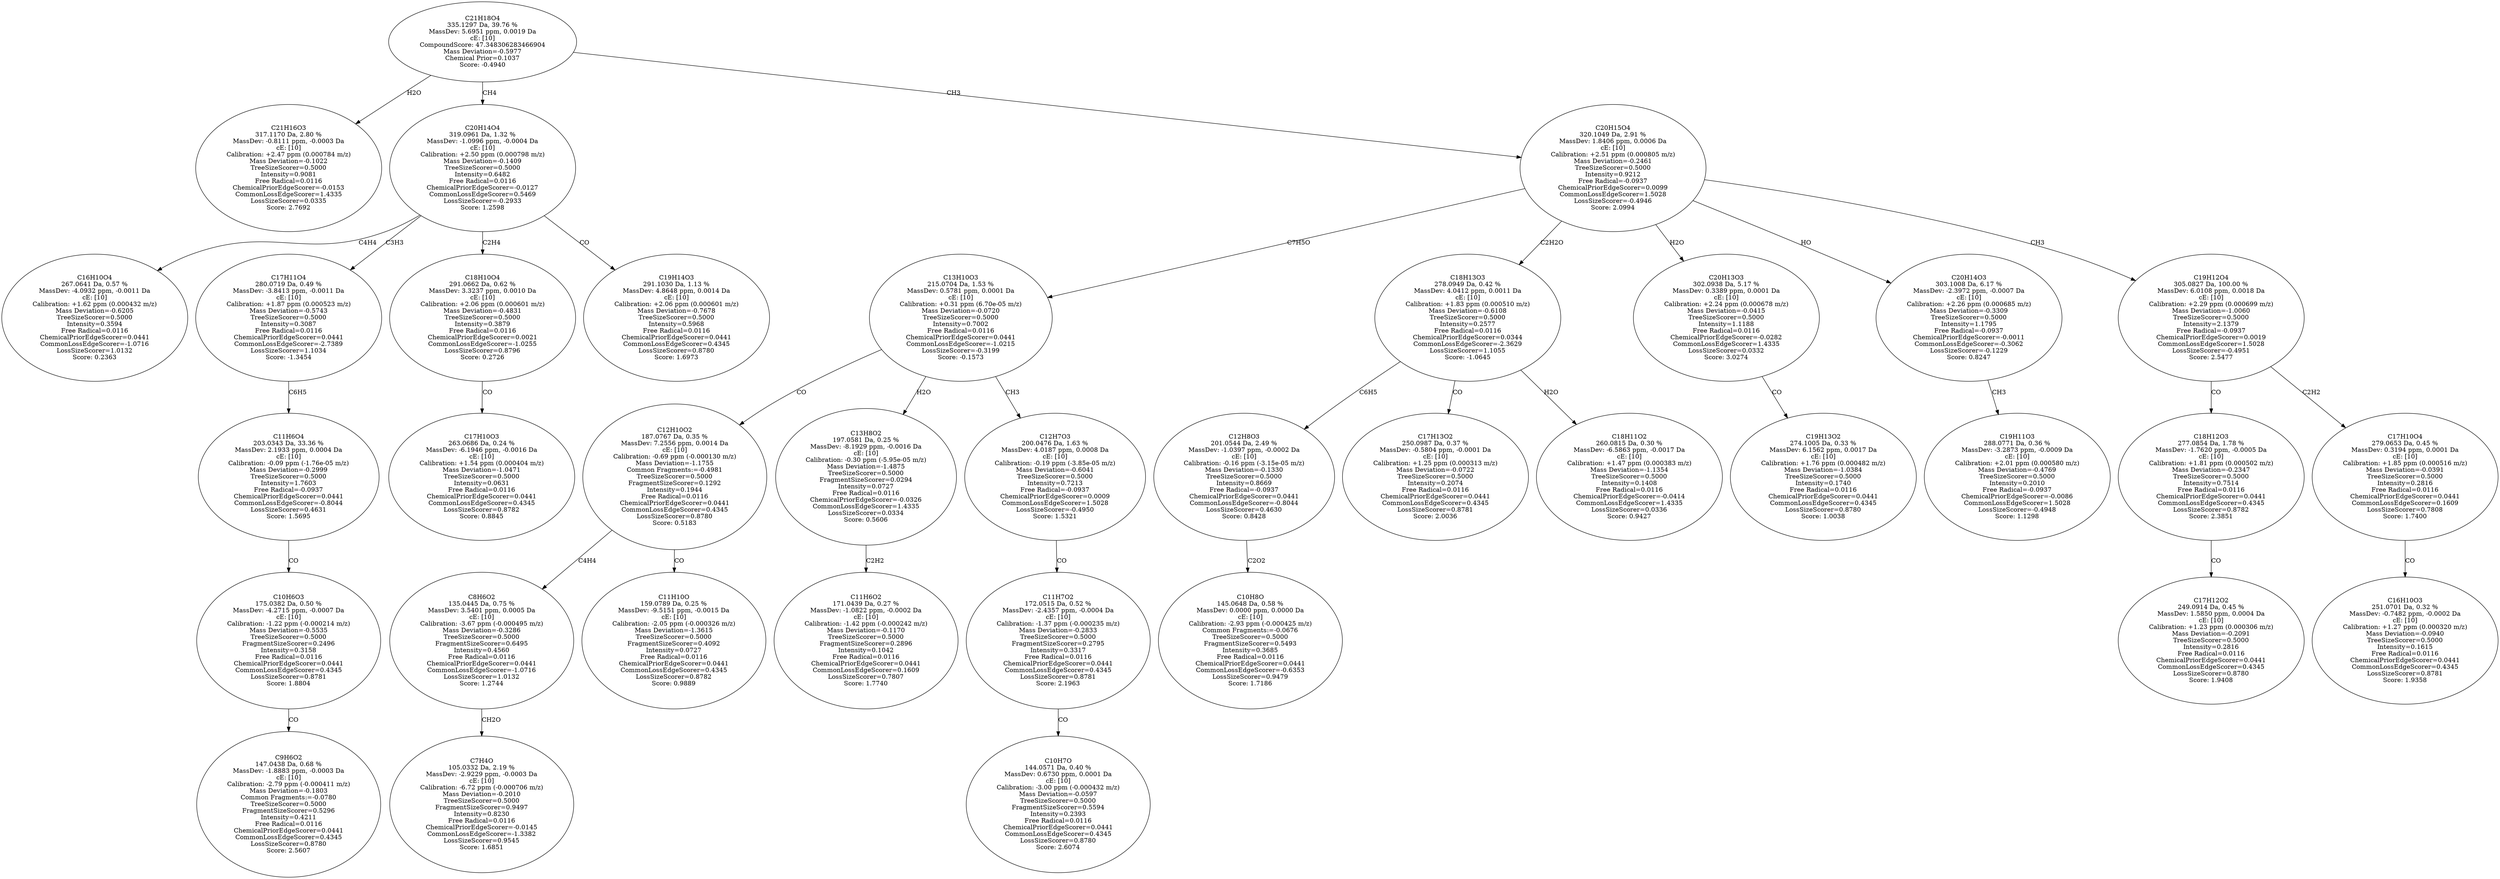 strict digraph {
v1 [label="C21H16O3\n317.1170 Da, 2.80 %\nMassDev: -0.8111 ppm, -0.0003 Da\ncE: [10]\nCalibration: +2.47 ppm (0.000784 m/z)\nMass Deviation=-0.1022\nTreeSizeScorer=0.5000\nIntensity=0.9081\nFree Radical=0.0116\nChemicalPriorEdgeScorer=-0.0153\nCommonLossEdgeScorer=1.4335\nLossSizeScorer=0.0335\nScore: 2.7692"];
v2 [label="C16H10O4\n267.0641 Da, 0.57 %\nMassDev: -4.0932 ppm, -0.0011 Da\ncE: [10]\nCalibration: +1.62 ppm (0.000432 m/z)\nMass Deviation=-0.6205\nTreeSizeScorer=0.5000\nIntensity=0.3594\nFree Radical=0.0116\nChemicalPriorEdgeScorer=0.0441\nCommonLossEdgeScorer=-1.0716\nLossSizeScorer=1.0132\nScore: 0.2363"];
v3 [label="C9H6O2\n147.0438 Da, 0.68 %\nMassDev: -1.8883 ppm, -0.0003 Da\ncE: [10]\nCalibration: -2.79 ppm (-0.000411 m/z)\nMass Deviation=-0.1803\nCommon Fragments:=-0.0780\nTreeSizeScorer=0.5000\nFragmentSizeScorer=0.5296\nIntensity=0.4211\nFree Radical=0.0116\nChemicalPriorEdgeScorer=0.0441\nCommonLossEdgeScorer=0.4345\nLossSizeScorer=0.8780\nScore: 2.5607"];
v4 [label="C10H6O3\n175.0382 Da, 0.50 %\nMassDev: -4.2715 ppm, -0.0007 Da\ncE: [10]\nCalibration: -1.22 ppm (-0.000214 m/z)\nMass Deviation=-0.5535\nTreeSizeScorer=0.5000\nFragmentSizeScorer=0.2496\nIntensity=0.3158\nFree Radical=0.0116\nChemicalPriorEdgeScorer=0.0441\nCommonLossEdgeScorer=0.4345\nLossSizeScorer=0.8781\nScore: 1.8804"];
v5 [label="C11H6O4\n203.0343 Da, 33.36 %\nMassDev: 2.1933 ppm, 0.0004 Da\ncE: [10]\nCalibration: -0.09 ppm (-1.76e-05 m/z)\nMass Deviation=-0.2999\nTreeSizeScorer=0.5000\nIntensity=1.7603\nFree Radical=-0.0937\nChemicalPriorEdgeScorer=0.0441\nCommonLossEdgeScorer=-0.8044\nLossSizeScorer=0.4631\nScore: 1.5695"];
v6 [label="C17H11O4\n280.0719 Da, 0.49 %\nMassDev: -3.8413 ppm, -0.0011 Da\ncE: [10]\nCalibration: +1.87 ppm (0.000523 m/z)\nMass Deviation=-0.5743\nTreeSizeScorer=0.5000\nIntensity=0.3087\nFree Radical=0.0116\nChemicalPriorEdgeScorer=0.0441\nCommonLossEdgeScorer=-2.7389\nLossSizeScorer=1.1034\nScore: -1.3454"];
v7 [label="C17H10O3\n263.0686 Da, 0.24 %\nMassDev: -6.1946 ppm, -0.0016 Da\ncE: [10]\nCalibration: +1.54 ppm (0.000404 m/z)\nMass Deviation=-1.0471\nTreeSizeScorer=0.5000\nIntensity=0.0631\nFree Radical=0.0116\nChemicalPriorEdgeScorer=0.0441\nCommonLossEdgeScorer=0.4345\nLossSizeScorer=0.8782\nScore: 0.8845"];
v8 [label="C18H10O4\n291.0662 Da, 0.62 %\nMassDev: 3.3237 ppm, 0.0010 Da\ncE: [10]\nCalibration: +2.06 ppm (0.000601 m/z)\nMass Deviation=-0.4831\nTreeSizeScorer=0.5000\nIntensity=0.3879\nFree Radical=0.0116\nChemicalPriorEdgeScorer=0.0021\nCommonLossEdgeScorer=-1.0255\nLossSizeScorer=0.8796\nScore: 0.2726"];
v9 [label="C19H14O3\n291.1030 Da, 1.13 %\nMassDev: 4.8648 ppm, 0.0014 Da\ncE: [10]\nCalibration: +2.06 ppm (0.000601 m/z)\nMass Deviation=-0.7678\nTreeSizeScorer=0.5000\nIntensity=0.5968\nFree Radical=0.0116\nChemicalPriorEdgeScorer=0.0441\nCommonLossEdgeScorer=0.4345\nLossSizeScorer=0.8780\nScore: 1.6973"];
v10 [label="C20H14O4\n319.0961 Da, 1.32 %\nMassDev: -1.0996 ppm, -0.0004 Da\ncE: [10]\nCalibration: +2.50 ppm (0.000798 m/z)\nMass Deviation=-0.1409\nTreeSizeScorer=0.5000\nIntensity=0.6482\nFree Radical=0.0116\nChemicalPriorEdgeScorer=-0.0127\nCommonLossEdgeScorer=0.5469\nLossSizeScorer=-0.2933\nScore: 1.2598"];
v11 [label="C7H4O\n105.0332 Da, 2.19 %\nMassDev: -2.9229 ppm, -0.0003 Da\ncE: [10]\nCalibration: -6.72 ppm (-0.000706 m/z)\nMass Deviation=-0.2010\nTreeSizeScorer=0.5000\nFragmentSizeScorer=0.9497\nIntensity=0.8230\nFree Radical=0.0116\nChemicalPriorEdgeScorer=-0.0145\nCommonLossEdgeScorer=-1.3382\nLossSizeScorer=0.9545\nScore: 1.6851"];
v12 [label="C8H6O2\n135.0445 Da, 0.75 %\nMassDev: 3.5401 ppm, 0.0005 Da\ncE: [10]\nCalibration: -3.67 ppm (-0.000495 m/z)\nMass Deviation=-0.3286\nTreeSizeScorer=0.5000\nFragmentSizeScorer=0.6495\nIntensity=0.4560\nFree Radical=0.0116\nChemicalPriorEdgeScorer=0.0441\nCommonLossEdgeScorer=-1.0716\nLossSizeScorer=1.0132\nScore: 1.2744"];
v13 [label="C11H10O\n159.0789 Da, 0.25 %\nMassDev: -9.5151 ppm, -0.0015 Da\ncE: [10]\nCalibration: -2.05 ppm (-0.000326 m/z)\nMass Deviation=-1.3615\nTreeSizeScorer=0.5000\nFragmentSizeScorer=0.4092\nIntensity=0.0727\nFree Radical=0.0116\nChemicalPriorEdgeScorer=0.0441\nCommonLossEdgeScorer=0.4345\nLossSizeScorer=0.8782\nScore: 0.9889"];
v14 [label="C12H10O2\n187.0767 Da, 0.35 %\nMassDev: 7.2556 ppm, 0.0014 Da\ncE: [10]\nCalibration: -0.69 ppm (-0.000130 m/z)\nMass Deviation=-1.1755\nCommon Fragments:=-0.4981\nTreeSizeScorer=0.5000\nFragmentSizeScorer=0.1292\nIntensity=0.1944\nFree Radical=0.0116\nChemicalPriorEdgeScorer=0.0441\nCommonLossEdgeScorer=0.4345\nLossSizeScorer=0.8780\nScore: 0.5183"];
v15 [label="C11H6O2\n171.0439 Da, 0.27 %\nMassDev: -1.0822 ppm, -0.0002 Da\ncE: [10]\nCalibration: -1.42 ppm (-0.000242 m/z)\nMass Deviation=-0.1170\nTreeSizeScorer=0.5000\nFragmentSizeScorer=0.2896\nIntensity=0.1042\nFree Radical=0.0116\nChemicalPriorEdgeScorer=0.0441\nCommonLossEdgeScorer=0.1609\nLossSizeScorer=0.7807\nScore: 1.7740"];
v16 [label="C13H8O2\n197.0581 Da, 0.25 %\nMassDev: -8.1929 ppm, -0.0016 Da\ncE: [10]\nCalibration: -0.30 ppm (-5.95e-05 m/z)\nMass Deviation=-1.4875\nTreeSizeScorer=0.5000\nFragmentSizeScorer=0.0294\nIntensity=0.0727\nFree Radical=0.0116\nChemicalPriorEdgeScorer=-0.0326\nCommonLossEdgeScorer=1.4335\nLossSizeScorer=0.0334\nScore: 0.5606"];
v17 [label="C10H7O\n144.0571 Da, 0.40 %\nMassDev: 0.6730 ppm, 0.0001 Da\ncE: [10]\nCalibration: -3.00 ppm (-0.000432 m/z)\nMass Deviation=-0.0597\nTreeSizeScorer=0.5000\nFragmentSizeScorer=0.5594\nIntensity=0.2393\nFree Radical=0.0116\nChemicalPriorEdgeScorer=0.0441\nCommonLossEdgeScorer=0.4345\nLossSizeScorer=0.8780\nScore: 2.6074"];
v18 [label="C11H7O2\n172.0515 Da, 0.52 %\nMassDev: -2.4357 ppm, -0.0004 Da\ncE: [10]\nCalibration: -1.37 ppm (-0.000235 m/z)\nMass Deviation=-0.2833\nTreeSizeScorer=0.5000\nFragmentSizeScorer=0.2795\nIntensity=0.3317\nFree Radical=0.0116\nChemicalPriorEdgeScorer=0.0441\nCommonLossEdgeScorer=0.4345\nLossSizeScorer=0.8781\nScore: 2.1963"];
v19 [label="C12H7O3\n200.0476 Da, 1.63 %\nMassDev: 4.0187 ppm, 0.0008 Da\ncE: [10]\nCalibration: -0.19 ppm (-3.85e-05 m/z)\nMass Deviation=-0.6041\nTreeSizeScorer=0.5000\nIntensity=0.7213\nFree Radical=-0.0937\nChemicalPriorEdgeScorer=0.0009\nCommonLossEdgeScorer=1.5028\nLossSizeScorer=-0.4950\nScore: 1.5321"];
v20 [label="C13H10O3\n215.0704 Da, 1.53 %\nMassDev: 0.5781 ppm, 0.0001 Da\ncE: [10]\nCalibration: +0.31 ppm (6.70e-05 m/z)\nMass Deviation=-0.0720\nTreeSizeScorer=0.5000\nIntensity=0.7002\nFree Radical=0.0116\nChemicalPriorEdgeScorer=0.0441\nCommonLossEdgeScorer=-1.0215\nLossSizeScorer=-0.3199\nScore: -0.1573"];
v21 [label="C10H8O\n145.0648 Da, 0.58 %\nMassDev: 0.0000 ppm, 0.0000 Da\ncE: [10]\nCalibration: -2.93 ppm (-0.000425 m/z)\nCommon Fragments:=-0.0676\nTreeSizeScorer=0.5000\nFragmentSizeScorer=0.5493\nIntensity=0.3685\nFree Radical=0.0116\nChemicalPriorEdgeScorer=0.0441\nCommonLossEdgeScorer=-0.6353\nLossSizeScorer=0.9479\nScore: 1.7186"];
v22 [label="C12H8O3\n201.0544 Da, 2.49 %\nMassDev: -1.0397 ppm, -0.0002 Da\ncE: [10]\nCalibration: -0.16 ppm (-3.15e-05 m/z)\nMass Deviation=-0.1330\nTreeSizeScorer=0.5000\nIntensity=0.8669\nFree Radical=-0.0937\nChemicalPriorEdgeScorer=0.0441\nCommonLossEdgeScorer=-0.8044\nLossSizeScorer=0.4630\nScore: 0.8428"];
v23 [label="C17H13O2\n250.0987 Da, 0.37 %\nMassDev: -0.5804 ppm, -0.0001 Da\ncE: [10]\nCalibration: +1.25 ppm (0.000313 m/z)\nMass Deviation=-0.0722\nTreeSizeScorer=0.5000\nIntensity=0.2074\nFree Radical=0.0116\nChemicalPriorEdgeScorer=0.0441\nCommonLossEdgeScorer=0.4345\nLossSizeScorer=0.8781\nScore: 2.0036"];
v24 [label="C18H11O2\n260.0815 Da, 0.30 %\nMassDev: -6.5863 ppm, -0.0017 Da\ncE: [10]\nCalibration: +1.47 ppm (0.000383 m/z)\nMass Deviation=-1.1354\nTreeSizeScorer=0.5000\nIntensity=0.1408\nFree Radical=0.0116\nChemicalPriorEdgeScorer=-0.0414\nCommonLossEdgeScorer=1.4335\nLossSizeScorer=0.0336\nScore: 0.9427"];
v25 [label="C18H13O3\n278.0949 Da, 0.42 %\nMassDev: 4.0412 ppm, 0.0011 Da\ncE: [10]\nCalibration: +1.83 ppm (0.000510 m/z)\nMass Deviation=-0.6108\nTreeSizeScorer=0.5000\nIntensity=0.2577\nFree Radical=0.0116\nChemicalPriorEdgeScorer=0.0344\nCommonLossEdgeScorer=-2.3629\nLossSizeScorer=1.1055\nScore: -1.0645"];
v26 [label="C19H13O2\n274.1005 Da, 0.33 %\nMassDev: 6.1562 ppm, 0.0017 Da\ncE: [10]\nCalibration: +1.76 ppm (0.000482 m/z)\nMass Deviation=-1.0384\nTreeSizeScorer=0.5000\nIntensity=0.1740\nFree Radical=0.0116\nChemicalPriorEdgeScorer=0.0441\nCommonLossEdgeScorer=0.4345\nLossSizeScorer=0.8780\nScore: 1.0038"];
v27 [label="C20H13O3\n302.0938 Da, 5.17 %\nMassDev: 0.3389 ppm, 0.0001 Da\ncE: [10]\nCalibration: +2.24 ppm (0.000678 m/z)\nMass Deviation=-0.0415\nTreeSizeScorer=0.5000\nIntensity=1.1188\nFree Radical=0.0116\nChemicalPriorEdgeScorer=-0.0282\nCommonLossEdgeScorer=1.4335\nLossSizeScorer=0.0332\nScore: 3.0274"];
v28 [label="C19H11O3\n288.0771 Da, 0.36 %\nMassDev: -3.2873 ppm, -0.0009 Da\ncE: [10]\nCalibration: +2.01 ppm (0.000580 m/z)\nMass Deviation=-0.4769\nTreeSizeScorer=0.5000\nIntensity=0.2010\nFree Radical=-0.0937\nChemicalPriorEdgeScorer=-0.0086\nCommonLossEdgeScorer=1.5028\nLossSizeScorer=-0.4948\nScore: 1.1298"];
v29 [label="C20H14O3\n303.1008 Da, 6.17 %\nMassDev: -2.3972 ppm, -0.0007 Da\ncE: [10]\nCalibration: +2.26 ppm (0.000685 m/z)\nMass Deviation=-0.3309\nTreeSizeScorer=0.5000\nIntensity=1.1795\nFree Radical=-0.0937\nChemicalPriorEdgeScorer=-0.0011\nCommonLossEdgeScorer=-0.3062\nLossSizeScorer=-0.1229\nScore: 0.8247"];
v30 [label="C17H12O2\n249.0914 Da, 0.45 %\nMassDev: 1.5850 ppm, 0.0004 Da\ncE: [10]\nCalibration: +1.23 ppm (0.000306 m/z)\nMass Deviation=-0.2091\nTreeSizeScorer=0.5000\nIntensity=0.2816\nFree Radical=0.0116\nChemicalPriorEdgeScorer=0.0441\nCommonLossEdgeScorer=0.4345\nLossSizeScorer=0.8780\nScore: 1.9408"];
v31 [label="C18H12O3\n277.0854 Da, 1.78 %\nMassDev: -1.7620 ppm, -0.0005 Da\ncE: [10]\nCalibration: +1.81 ppm (0.000502 m/z)\nMass Deviation=-0.2347\nTreeSizeScorer=0.5000\nIntensity=0.7514\nFree Radical=0.0116\nChemicalPriorEdgeScorer=0.0441\nCommonLossEdgeScorer=0.4345\nLossSizeScorer=0.8782\nScore: 2.3851"];
v32 [label="C16H10O3\n251.0701 Da, 0.32 %\nMassDev: -0.7482 ppm, -0.0002 Da\ncE: [10]\nCalibration: +1.27 ppm (0.000320 m/z)\nMass Deviation=-0.0940\nTreeSizeScorer=0.5000\nIntensity=0.1615\nFree Radical=0.0116\nChemicalPriorEdgeScorer=0.0441\nCommonLossEdgeScorer=0.4345\nLossSizeScorer=0.8781\nScore: 1.9358"];
v33 [label="C17H10O4\n279.0653 Da, 0.45 %\nMassDev: 0.3194 ppm, 0.0001 Da\ncE: [10]\nCalibration: +1.85 ppm (0.000516 m/z)\nMass Deviation=-0.0391\nTreeSizeScorer=0.5000\nIntensity=0.2816\nFree Radical=0.0116\nChemicalPriorEdgeScorer=0.0441\nCommonLossEdgeScorer=0.1609\nLossSizeScorer=0.7808\nScore: 1.7400"];
v34 [label="C19H12O4\n305.0827 Da, 100.00 %\nMassDev: 6.0108 ppm, 0.0018 Da\ncE: [10]\nCalibration: +2.29 ppm (0.000699 m/z)\nMass Deviation=-1.0060\nTreeSizeScorer=0.5000\nIntensity=2.1379\nFree Radical=-0.0937\nChemicalPriorEdgeScorer=0.0019\nCommonLossEdgeScorer=1.5028\nLossSizeScorer=-0.4951\nScore: 2.5477"];
v35 [label="C20H15O4\n320.1049 Da, 2.91 %\nMassDev: 1.8406 ppm, 0.0006 Da\ncE: [10]\nCalibration: +2.51 ppm (0.000805 m/z)\nMass Deviation=-0.2461\nTreeSizeScorer=0.5000\nIntensity=0.9212\nFree Radical=-0.0937\nChemicalPriorEdgeScorer=0.0099\nCommonLossEdgeScorer=1.5028\nLossSizeScorer=-0.4946\nScore: 2.0994"];
v36 [label="C21H18O4\n335.1297 Da, 39.76 %\nMassDev: 5.6951 ppm, 0.0019 Da\ncE: [10]\nCompoundScore: 47.348306283466904\nMass Deviation=-0.5977\nChemical Prior=0.1037\nScore: -0.4940"];
v36 -> v1 [label="H2O"];
v10 -> v2 [label="C4H4"];
v4 -> v3 [label="CO"];
v5 -> v4 [label="CO"];
v6 -> v5 [label="C6H5"];
v10 -> v6 [label="C3H3"];
v8 -> v7 [label="CO"];
v10 -> v8 [label="C2H4"];
v10 -> v9 [label="CO"];
v36 -> v10 [label="CH4"];
v12 -> v11 [label="CH2O"];
v14 -> v12 [label="C4H4"];
v14 -> v13 [label="CO"];
v20 -> v14 [label="CO"];
v16 -> v15 [label="C2H2"];
v20 -> v16 [label="H2O"];
v18 -> v17 [label="CO"];
v19 -> v18 [label="CO"];
v20 -> v19 [label="CH3"];
v35 -> v20 [label="C7H5O"];
v22 -> v21 [label="C2O2"];
v25 -> v22 [label="C6H5"];
v25 -> v23 [label="CO"];
v25 -> v24 [label="H2O"];
v35 -> v25 [label="C2H2O"];
v27 -> v26 [label="CO"];
v35 -> v27 [label="H2O"];
v29 -> v28 [label="CH3"];
v35 -> v29 [label="HO"];
v31 -> v30 [label="CO"];
v34 -> v31 [label="CO"];
v33 -> v32 [label="CO"];
v34 -> v33 [label="C2H2"];
v35 -> v34 [label="CH3"];
v36 -> v35 [label="CH3"];
}
